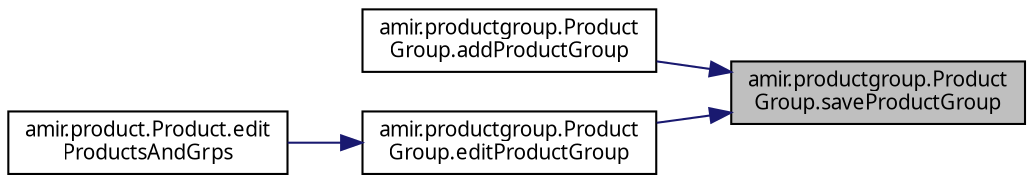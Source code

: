 digraph "amir.productgroup.ProductGroup.saveProductGroup"
{
 // LATEX_PDF_SIZE
  edge [fontname="FreeSans.ttf",fontsize="10",labelfontname="FreeSans.ttf",labelfontsize="10"];
  node [fontname="FreeSans.ttf",fontsize="10",shape=record];
  rankdir="RL";
  Node1 [label="amir.productgroup.Product\lGroup.saveProductGroup",height=0.2,width=0.4,color="black", fillcolor="grey75", style="filled", fontcolor="black",tooltip=" "];
  Node1 -> Node2 [dir="back",color="midnightblue",fontsize="10",style="solid",fontname="FreeSans.ttf"];
  Node2 [label="amir.productgroup.Product\lGroup.addProductGroup",height=0.2,width=0.4,color="black", fillcolor="white", style="filled",URL="$classamir_1_1productgroup_1_1_product_group.html#acabce6788b3f06ac1de246353aaf3a55",tooltip=" "];
  Node1 -> Node3 [dir="back",color="midnightblue",fontsize="10",style="solid",fontname="FreeSans.ttf"];
  Node3 [label="amir.productgroup.Product\lGroup.editProductGroup",height=0.2,width=0.4,color="black", fillcolor="white", style="filled",URL="$classamir_1_1productgroup_1_1_product_group.html#aff62283ff8bca006ac306818f69bec2b",tooltip=" "];
  Node3 -> Node4 [dir="back",color="midnightblue",fontsize="10",style="solid",fontname="FreeSans.ttf"];
  Node4 [label="amir.product.Product.edit\lProductsAndGrps",height=0.2,width=0.4,color="black", fillcolor="white", style="filled",URL="$classamir_1_1product_1_1_product.html#ababc732e3d38ffd110324fb9aed65787",tooltip=" "];
}
